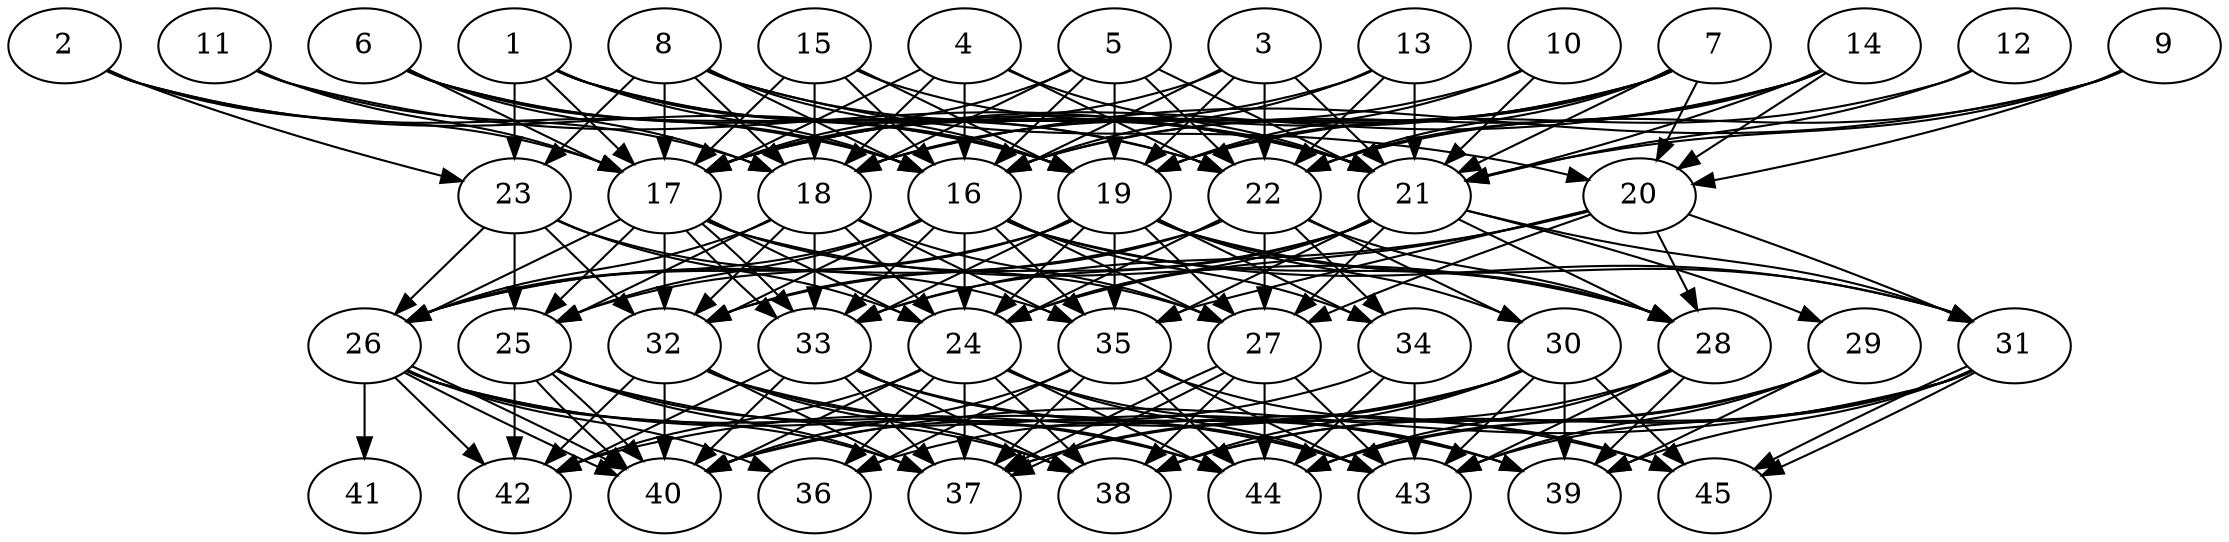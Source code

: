 // DAG automatically generated by daggen at Thu Oct  3 14:07:23 2019
// ./daggen --dot -n 45 --ccr 0.5 --fat 0.7 --regular 0.5 --density 0.9 --mindata 5242880 --maxdata 52428800 
digraph G {
  1 [size="87730176", alpha="0.18", expect_size="43865088"] 
  1 -> 16 [size ="43865088"]
  1 -> 17 [size ="43865088"]
  1 -> 19 [size ="43865088"]
  1 -> 21 [size ="43865088"]
  1 -> 22 [size ="43865088"]
  1 -> 23 [size ="43865088"]
  2 [size="24483840", alpha="0.06", expect_size="12241920"] 
  2 -> 16 [size ="12241920"]
  2 -> 17 [size ="12241920"]
  2 -> 19 [size ="12241920"]
  2 -> 23 [size ="12241920"]
  3 [size="36534272", alpha="0.05", expect_size="18267136"] 
  3 -> 16 [size ="18267136"]
  3 -> 17 [size ="18267136"]
  3 -> 19 [size ="18267136"]
  3 -> 21 [size ="18267136"]
  3 -> 22 [size ="18267136"]
  4 [size="23054336", alpha="0.17", expect_size="11527168"] 
  4 -> 16 [size ="11527168"]
  4 -> 17 [size ="11527168"]
  4 -> 18 [size ="11527168"]
  4 -> 21 [size ="11527168"]
  4 -> 22 [size ="11527168"]
  5 [size="63035392", alpha="0.13", expect_size="31517696"] 
  5 -> 16 [size ="31517696"]
  5 -> 17 [size ="31517696"]
  5 -> 18 [size ="31517696"]
  5 -> 19 [size ="31517696"]
  5 -> 21 [size ="31517696"]
  5 -> 22 [size ="31517696"]
  6 [size="83478528", alpha="0.03", expect_size="41739264"] 
  6 -> 16 [size ="41739264"]
  6 -> 17 [size ="41739264"]
  6 -> 18 [size ="41739264"]
  6 -> 19 [size ="41739264"]
  6 -> 22 [size ="41739264"]
  7 [size="88236032", alpha="0.17", expect_size="44118016"] 
  7 -> 16 [size ="44118016"]
  7 -> 17 [size ="44118016"]
  7 -> 18 [size ="44118016"]
  7 -> 19 [size ="44118016"]
  7 -> 20 [size ="44118016"]
  7 -> 21 [size ="44118016"]
  7 -> 22 [size ="44118016"]
  8 [size="36106240", alpha="0.13", expect_size="18053120"] 
  8 -> 16 [size ="18053120"]
  8 -> 17 [size ="18053120"]
  8 -> 18 [size ="18053120"]
  8 -> 19 [size ="18053120"]
  8 -> 20 [size ="18053120"]
  8 -> 21 [size ="18053120"]
  8 -> 23 [size ="18053120"]
  9 [size="48310272", alpha="0.09", expect_size="24155136"] 
  9 -> 18 [size ="24155136"]
  9 -> 20 [size ="24155136"]
  9 -> 21 [size ="24155136"]
  9 -> 22 [size ="24155136"]
  10 [size="12613632", alpha="0.17", expect_size="6306816"] 
  10 -> 18 [size ="6306816"]
  10 -> 19 [size ="6306816"]
  10 -> 21 [size ="6306816"]
  11 [size="104687616", alpha="0.19", expect_size="52343808"] 
  11 -> 17 [size ="52343808"]
  11 -> 18 [size ="52343808"]
  11 -> 21 [size ="52343808"]
  12 [size="94470144", alpha="0.07", expect_size="47235072"] 
  12 -> 19 [size ="47235072"]
  12 -> 21 [size ="47235072"]
  13 [size="29476864", alpha="0.03", expect_size="14738432"] 
  13 -> 16 [size ="14738432"]
  13 -> 17 [size ="14738432"]
  13 -> 21 [size ="14738432"]
  13 -> 22 [size ="14738432"]
  14 [size="52246528", alpha="0.11", expect_size="26123264"] 
  14 -> 16 [size ="26123264"]
  14 -> 17 [size ="26123264"]
  14 -> 20 [size ="26123264"]
  14 -> 21 [size ="26123264"]
  14 -> 22 [size ="26123264"]
  15 [size="39467008", alpha="0.09", expect_size="19733504"] 
  15 -> 16 [size ="19733504"]
  15 -> 17 [size ="19733504"]
  15 -> 18 [size ="19733504"]
  15 -> 19 [size ="19733504"]
  15 -> 21 [size ="19733504"]
  16 [size="100773888", alpha="0.16", expect_size="50386944"] 
  16 -> 24 [size ="50386944"]
  16 -> 25 [size ="50386944"]
  16 -> 26 [size ="50386944"]
  16 -> 27 [size ="50386944"]
  16 -> 28 [size ="50386944"]
  16 -> 31 [size ="50386944"]
  16 -> 32 [size ="50386944"]
  16 -> 33 [size ="50386944"]
  16 -> 34 [size ="50386944"]
  16 -> 35 [size ="50386944"]
  17 [size="22759424", alpha="0.18", expect_size="11379712"] 
  17 -> 24 [size ="11379712"]
  17 -> 25 [size ="11379712"]
  17 -> 26 [size ="11379712"]
  17 -> 27 [size ="11379712"]
  17 -> 28 [size ="11379712"]
  17 -> 32 [size ="11379712"]
  17 -> 33 [size ="11379712"]
  17 -> 33 [size ="11379712"]
  18 [size="101072896", alpha="0.11", expect_size="50536448"] 
  18 -> 24 [size ="50536448"]
  18 -> 25 [size ="50536448"]
  18 -> 26 [size ="50536448"]
  18 -> 27 [size ="50536448"]
  18 -> 32 [size ="50536448"]
  18 -> 33 [size ="50536448"]
  18 -> 35 [size ="50536448"]
  19 [size="66887680", alpha="0.03", expect_size="33443840"] 
  19 -> 24 [size ="33443840"]
  19 -> 25 [size ="33443840"]
  19 -> 26 [size ="33443840"]
  19 -> 27 [size ="33443840"]
  19 -> 28 [size ="33443840"]
  19 -> 30 [size ="33443840"]
  19 -> 31 [size ="33443840"]
  19 -> 33 [size ="33443840"]
  19 -> 34 [size ="33443840"]
  19 -> 35 [size ="33443840"]
  20 [size="13598720", alpha="0.16", expect_size="6799360"] 
  20 -> 24 [size ="6799360"]
  20 -> 27 [size ="6799360"]
  20 -> 28 [size ="6799360"]
  20 -> 31 [size ="6799360"]
  20 -> 33 [size ="6799360"]
  20 -> 35 [size ="6799360"]
  21 [size="92841984", alpha="0.07", expect_size="46420992"] 
  21 -> 24 [size ="46420992"]
  21 -> 27 [size ="46420992"]
  21 -> 28 [size ="46420992"]
  21 -> 29 [size ="46420992"]
  21 -> 31 [size ="46420992"]
  21 -> 32 [size ="46420992"]
  21 -> 33 [size ="46420992"]
  21 -> 35 [size ="46420992"]
  22 [size="89980928", alpha="0.20", expect_size="44990464"] 
  22 -> 24 [size ="44990464"]
  22 -> 26 [size ="44990464"]
  22 -> 27 [size ="44990464"]
  22 -> 28 [size ="44990464"]
  22 -> 30 [size ="44990464"]
  22 -> 32 [size ="44990464"]
  22 -> 34 [size ="44990464"]
  23 [size="29626368", alpha="0.19", expect_size="14813184"] 
  23 -> 24 [size ="14813184"]
  23 -> 25 [size ="14813184"]
  23 -> 26 [size ="14813184"]
  23 -> 32 [size ="14813184"]
  23 -> 35 [size ="14813184"]
  24 [size="45443072", alpha="0.20", expect_size="22721536"] 
  24 -> 36 [size ="22721536"]
  24 -> 37 [size ="22721536"]
  24 -> 38 [size ="22721536"]
  24 -> 39 [size ="22721536"]
  24 -> 40 [size ="22721536"]
  24 -> 42 [size ="22721536"]
  24 -> 43 [size ="22721536"]
  24 -> 44 [size ="22721536"]
  25 [size="96118784", alpha="0.12", expect_size="48059392"] 
  25 -> 37 [size ="48059392"]
  25 -> 38 [size ="48059392"]
  25 -> 39 [size ="48059392"]
  25 -> 40 [size ="48059392"]
  25 -> 40 [size ="48059392"]
  25 -> 42 [size ="48059392"]
  26 [size="43679744", alpha="0.00", expect_size="21839872"] 
  26 -> 36 [size ="21839872"]
  26 -> 37 [size ="21839872"]
  26 -> 40 [size ="21839872"]
  26 -> 40 [size ="21839872"]
  26 -> 41 [size ="21839872"]
  26 -> 42 [size ="21839872"]
  26 -> 43 [size ="21839872"]
  26 -> 44 [size ="21839872"]
  27 [size="24903680", alpha="0.05", expect_size="12451840"] 
  27 -> 37 [size ="12451840"]
  27 -> 37 [size ="12451840"]
  27 -> 38 [size ="12451840"]
  27 -> 43 [size ="12451840"]
  27 -> 44 [size ="12451840"]
  28 [size="15572992", alpha="0.15", expect_size="7786496"] 
  28 -> 37 [size ="7786496"]
  28 -> 39 [size ="7786496"]
  28 -> 43 [size ="7786496"]
  28 -> 44 [size ="7786496"]
  29 [size="66201600", alpha="0.13", expect_size="33100800"] 
  29 -> 38 [size ="33100800"]
  29 -> 39 [size ="33100800"]
  29 -> 43 [size ="33100800"]
  29 -> 44 [size ="33100800"]
  30 [size="78262272", alpha="0.11", expect_size="39131136"] 
  30 -> 36 [size ="39131136"]
  30 -> 37 [size ="39131136"]
  30 -> 38 [size ="39131136"]
  30 -> 39 [size ="39131136"]
  30 -> 42 [size ="39131136"]
  30 -> 43 [size ="39131136"]
  30 -> 45 [size ="39131136"]
  31 [size="61321216", alpha="0.09", expect_size="30660608"] 
  31 -> 38 [size ="30660608"]
  31 -> 39 [size ="30660608"]
  31 -> 40 [size ="30660608"]
  31 -> 43 [size ="30660608"]
  31 -> 44 [size ="30660608"]
  31 -> 45 [size ="30660608"]
  31 -> 45 [size ="30660608"]
  32 [size="92624896", alpha="0.05", expect_size="46312448"] 
  32 -> 37 [size ="46312448"]
  32 -> 38 [size ="46312448"]
  32 -> 40 [size ="46312448"]
  32 -> 42 [size ="46312448"]
  32 -> 44 [size ="46312448"]
  32 -> 45 [size ="46312448"]
  33 [size="91797504", alpha="0.06", expect_size="45898752"] 
  33 -> 37 [size ="45898752"]
  33 -> 38 [size ="45898752"]
  33 -> 39 [size ="45898752"]
  33 -> 40 [size ="45898752"]
  33 -> 42 [size ="45898752"]
  33 -> 43 [size ="45898752"]
  34 [size="84891648", alpha="0.15", expect_size="42445824"] 
  34 -> 40 [size ="42445824"]
  34 -> 43 [size ="42445824"]
  34 -> 44 [size ="42445824"]
  35 [size="84471808", alpha="0.10", expect_size="42235904"] 
  35 -> 36 [size ="42235904"]
  35 -> 37 [size ="42235904"]
  35 -> 40 [size ="42235904"]
  35 -> 43 [size ="42235904"]
  35 -> 44 [size ="42235904"]
  35 -> 45 [size ="42235904"]
  36 [size="48721920", alpha="0.04", expect_size="24360960"] 
  37 [size="50632704", alpha="0.01", expect_size="25316352"] 
  38 [size="73582592", alpha="0.17", expect_size="36791296"] 
  39 [size="48822272", alpha="0.05", expect_size="24411136"] 
  40 [size="14178304", alpha="0.14", expect_size="7089152"] 
  41 [size="66150400", alpha="0.20", expect_size="33075200"] 
  42 [size="15826944", alpha="0.03", expect_size="7913472"] 
  43 [size="41564160", alpha="0.10", expect_size="20782080"] 
  44 [size="67981312", alpha="0.04", expect_size="33990656"] 
  45 [size="42469376", alpha="0.17", expect_size="21234688"] 
}
